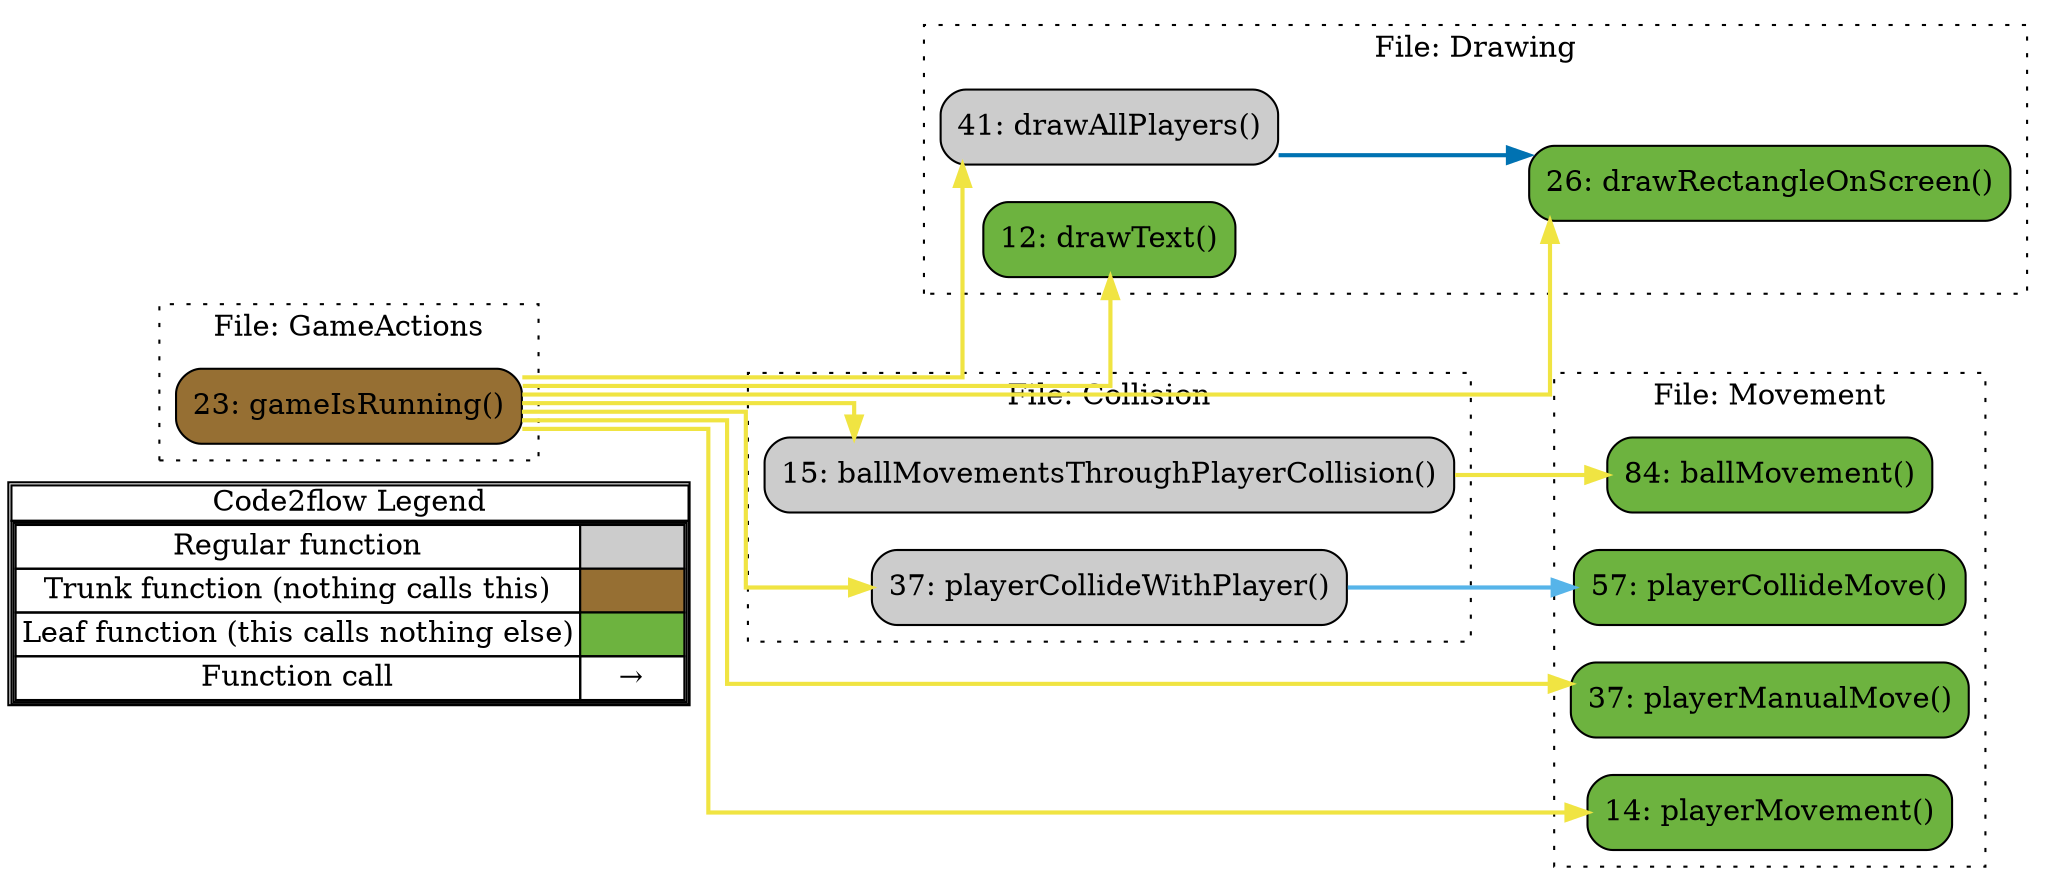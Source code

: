 digraph G {
concentrate=true;
splines="ortho";
rankdir="LR";
subgraph legend{
    rank = min;
    label = "legend";
    Legend [shape=none, margin=0, label = <
        <table cellspacing="0" cellpadding="0" border="1"><tr><td>Code2flow Legend</td></tr><tr><td>
        <table cellspacing="0">
        <tr><td>Regular function</td><td width="50px" bgcolor='#cccccc'></td></tr>
        <tr><td>Trunk function (nothing calls this)</td><td bgcolor='#966F33'></td></tr>
        <tr><td>Leaf function (this calls nothing else)</td><td bgcolor='#6db33f'></td></tr>
        <tr><td>Function call</td><td><font color='black'>&#8594;</font></td></tr>
        </table></td></tr></table>
        >];
}node_80e4176c [label="15: ballMovementsThroughPlayerCollision()" name="Collision::ballMovementsThroughPlayerCollision" shape="rect" style="rounded,filled" fillcolor="#cccccc" ];
node_7bd6a252 [label="37: playerCollideWithPlayer()" name="Collision::playerCollideWithPlayer" shape="rect" style="rounded,filled" fillcolor="#cccccc" ];
node_ec41df5d [label="41: drawAllPlayers()" name="Drawing::drawAllPlayers" shape="rect" style="rounded,filled" fillcolor="#cccccc" ];
node_c5d70284 [label="26: drawRectangleOnScreen()" name="Drawing::drawRectangleOnScreen" shape="rect" style="rounded,filled" fillcolor="#6db33f" ];
node_73f5e29d [label="12: drawText()" name="Drawing::drawText" shape="rect" style="rounded,filled" fillcolor="#6db33f" ];
node_081ca49c [label="23: gameIsRunning()" name="GameActions::gameIsRunning" shape="rect" style="rounded,filled" fillcolor="#966F33" ];
node_8d779691 [label="84: ballMovement()" name="Movement::ballMovement" shape="rect" style="rounded,filled" fillcolor="#6db33f" ];
node_8169d284 [label="57: playerCollideMove()" name="Movement::playerCollideMove" shape="rect" style="rounded,filled" fillcolor="#6db33f" ];
node_49271c51 [label="37: playerManualMove()" name="Movement::playerManualMove" shape="rect" style="rounded,filled" fillcolor="#6db33f" ];
node_905dca30 [label="14: playerMovement()" name="Movement::playerMovement" shape="rect" style="rounded,filled" fillcolor="#6db33f" ];
node_80e4176c -> node_8d779691 [color="#F0E442" penwidth="2"];
node_7bd6a252 -> node_8169d284 [color="#56B4E9" penwidth="2"];
node_ec41df5d -> node_c5d70284 [color="#0072B2" penwidth="2"];
node_081ca49c -> node_80e4176c [color="#F0E442" penwidth="2"];
node_081ca49c -> node_7bd6a252 [color="#F0E442" penwidth="2"];
node_081ca49c -> node_ec41df5d [color="#F0E442" penwidth="2"];
node_081ca49c -> node_c5d70284 [color="#F0E442" penwidth="2"];
node_081ca49c -> node_73f5e29d [color="#F0E442" penwidth="2"];
node_081ca49c -> node_49271c51 [color="#F0E442" penwidth="2"];
node_081ca49c -> node_905dca30 [color="#F0E442" penwidth="2"];
subgraph cluster_3803fb0e {
    node_80e4176c node_7bd6a252;
    label="File: Collision";
    name="Collision";
    style="filled";
    graph[style=dotted];
};
subgraph cluster_bd5ce12e {
    node_73f5e29d node_c5d70284 node_ec41df5d;
    label="File: Drawing";
    name="Drawing";
    style="filled";
    graph[style=dotted];
};
subgraph cluster_ed6802bf {
    node_081ca49c;
    label="File: GameActions";
    name="GameActions";
    style="filled";
    graph[style=dotted];
};
subgraph cluster_4c417189 {
    node_905dca30 node_49271c51 node_8169d284 node_8d779691;
    label="File: Movement";
    name="Movement";
    style="filled";
    graph[style=dotted];
};
}
